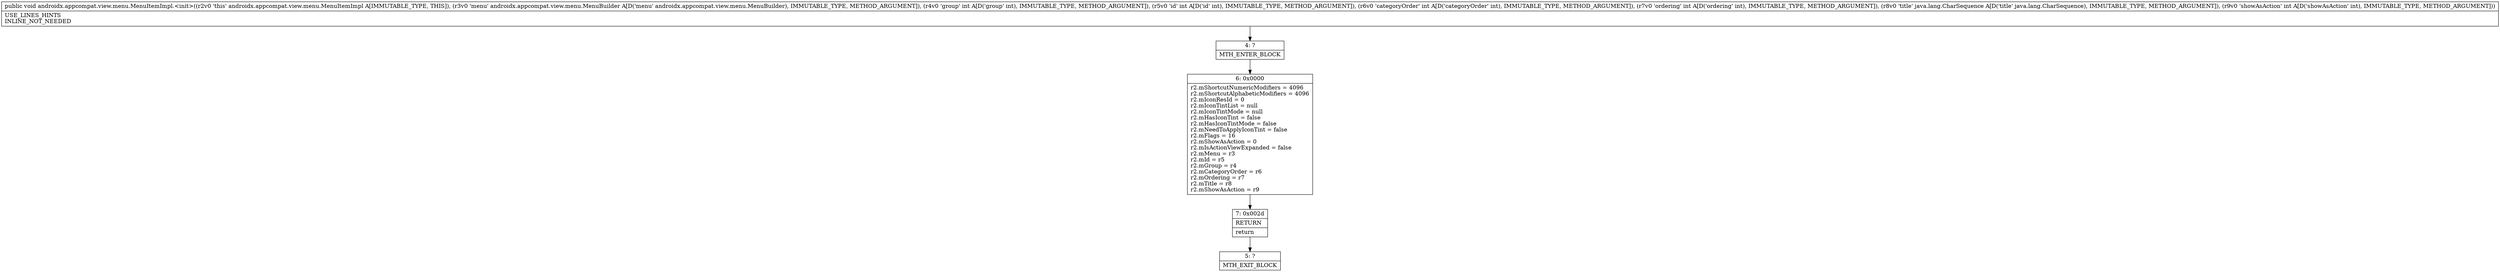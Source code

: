 digraph "CFG forandroidx.appcompat.view.menu.MenuItemImpl.\<init\>(Landroidx\/appcompat\/view\/menu\/MenuBuilder;IIIILjava\/lang\/CharSequence;I)V" {
Node_4 [shape=record,label="{4\:\ ?|MTH_ENTER_BLOCK\l}"];
Node_6 [shape=record,label="{6\:\ 0x0000|r2.mShortcutNumericModifiers = 4096\lr2.mShortcutAlphabeticModifiers = 4096\lr2.mIconResId = 0\lr2.mIconTintList = null\lr2.mIconTintMode = null\lr2.mHasIconTint = false\lr2.mHasIconTintMode = false\lr2.mNeedToApplyIconTint = false\lr2.mFlags = 16\lr2.mShowAsAction = 0\lr2.mIsActionViewExpanded = false\lr2.mMenu = r3\lr2.mId = r5\lr2.mGroup = r4\lr2.mCategoryOrder = r6\lr2.mOrdering = r7\lr2.mTitle = r8\lr2.mShowAsAction = r9\l}"];
Node_7 [shape=record,label="{7\:\ 0x002d|RETURN\l|return\l}"];
Node_5 [shape=record,label="{5\:\ ?|MTH_EXIT_BLOCK\l}"];
MethodNode[shape=record,label="{public void androidx.appcompat.view.menu.MenuItemImpl.\<init\>((r2v0 'this' androidx.appcompat.view.menu.MenuItemImpl A[IMMUTABLE_TYPE, THIS]), (r3v0 'menu' androidx.appcompat.view.menu.MenuBuilder A[D('menu' androidx.appcompat.view.menu.MenuBuilder), IMMUTABLE_TYPE, METHOD_ARGUMENT]), (r4v0 'group' int A[D('group' int), IMMUTABLE_TYPE, METHOD_ARGUMENT]), (r5v0 'id' int A[D('id' int), IMMUTABLE_TYPE, METHOD_ARGUMENT]), (r6v0 'categoryOrder' int A[D('categoryOrder' int), IMMUTABLE_TYPE, METHOD_ARGUMENT]), (r7v0 'ordering' int A[D('ordering' int), IMMUTABLE_TYPE, METHOD_ARGUMENT]), (r8v0 'title' java.lang.CharSequence A[D('title' java.lang.CharSequence), IMMUTABLE_TYPE, METHOD_ARGUMENT]), (r9v0 'showAsAction' int A[D('showAsAction' int), IMMUTABLE_TYPE, METHOD_ARGUMENT]))  | USE_LINES_HINTS\lINLINE_NOT_NEEDED\l}"];
MethodNode -> Node_4;Node_4 -> Node_6;
Node_6 -> Node_7;
Node_7 -> Node_5;
}

